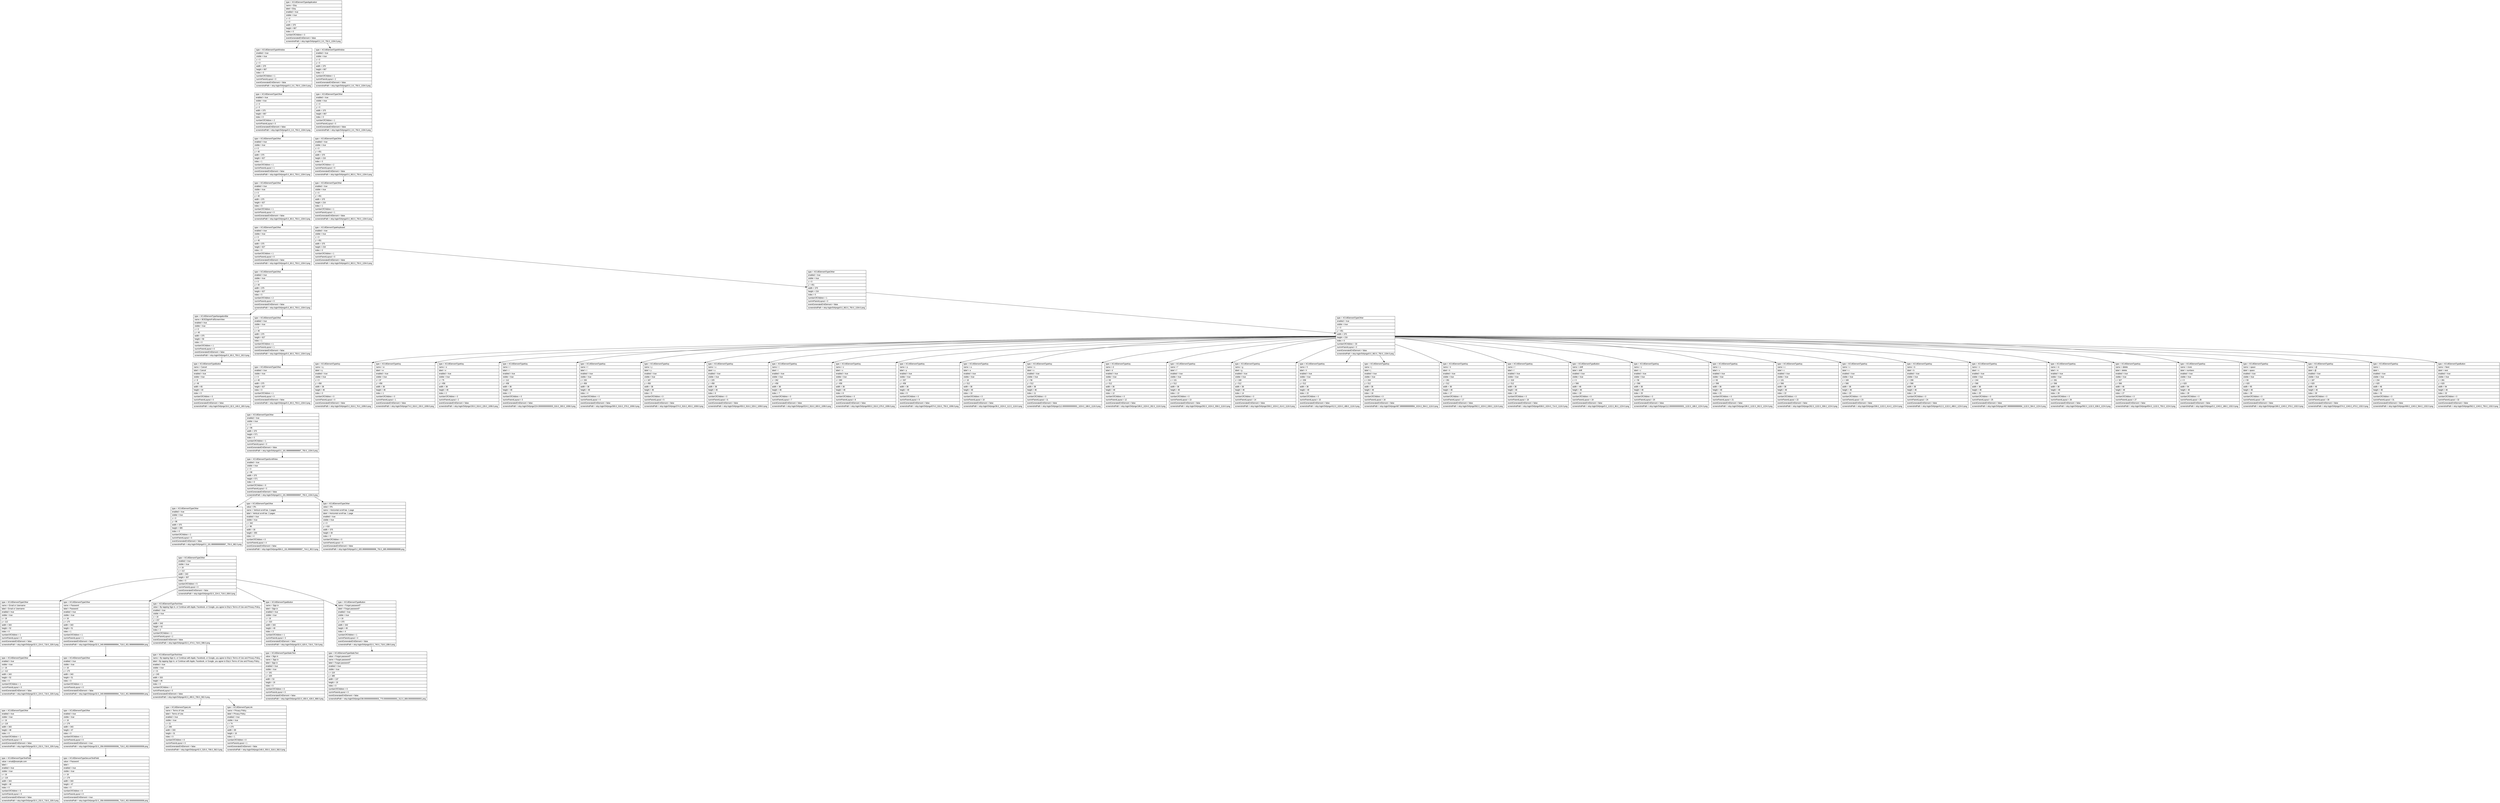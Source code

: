 digraph Layout {

	node [shape=record fontname=Arial];

	0	[label="{type = XCUIElementTypeApplication\l|name = Etsy\l|label = Etsy\l|enabled = true\l|visible = true\l|x = 0\l|y = 0\l|width = 375\l|height = 667\l|index = 0\l|numberOfChildren = 3\l|eventGeneratedOnElement = false \l|screenshotPath = etsy-login/S4/pngs/0.0_0.0_750.0_1334.0.png\l}"]
	1	[label="{type = XCUIElementTypeWindow\l|enabled = true\l|visible = true\l|x = 0\l|y = 0\l|width = 375\l|height = 667\l|index = 0\l|numberOfChildren = 1\l|numInParentLayout = 0\l|eventGeneratedOnElement = false \l|screenshotPath = etsy-login/S4/pngs/0.0_0.0_750.0_1334.0.png\l}"]
	2	[label="{type = XCUIElementTypeWindow\l|enabled = true\l|visible = true\l|x = 0\l|y = 0\l|width = 375\l|height = 667\l|index = 2\l|numberOfChildren = 1\l|numInParentLayout = 2\l|eventGeneratedOnElement = false \l|screenshotPath = etsy-login/S4/pngs/0.0_0.0_750.0_1334.0.png\l}"]
	3	[label="{type = XCUIElementTypeOther\l|enabled = true\l|visible = true\l|x = 0\l|y = 0\l|width = 375\l|height = 667\l|index = 0\l|numberOfChildren = 2\l|numInParentLayout = 0\l|eventGeneratedOnElement = false \l|screenshotPath = etsy-login/S4/pngs/0.0_0.0_750.0_1334.0.png\l}"]
	4	[label="{type = XCUIElementTypeOther\l|enabled = true\l|visible = true\l|x = 0\l|y = 0\l|width = 375\l|height = 667\l|index = 0\l|numberOfChildren = 1\l|numInParentLayout = 0\l|eventGeneratedOnElement = false \l|screenshotPath = etsy-login/S4/pngs/0.0_0.0_750.0_1334.0.png\l}"]
	5	[label="{type = XCUIElementTypeOther\l|enabled = true\l|visible = true\l|x = 0\l|y = 40\l|width = 375\l|height = 627\l|index = 1\l|numberOfChildren = 1\l|numInParentLayout = 1\l|eventGeneratedOnElement = false \l|screenshotPath = etsy-login/S4/pngs/0.0_80.0_750.0_1334.0.png\l}"]
	6	[label="{type = XCUIElementTypeOther\l|enabled = true\l|visible = true\l|x = 0\l|y = 451\l|width = 375\l|height = 216\l|index = 0\l|numberOfChildren = 2\l|numInParentLayout = 0\l|eventGeneratedOnElement = false \l|screenshotPath = etsy-login/S4/pngs/0.0_902.0_750.0_1334.0.png\l}"]
	7	[label="{type = XCUIElementTypeOther\l|enabled = true\l|visible = true\l|x = 0\l|y = 40\l|width = 375\l|height = 627\l|index = 0\l|numberOfChildren = 1\l|numInParentLayout = 0\l|eventGeneratedOnElement = false \l|screenshotPath = etsy-login/S4/pngs/0.0_80.0_750.0_1334.0.png\l}"]
	8	[label="{type = XCUIElementTypeOther\l|enabled = true\l|visible = true\l|x = 0\l|y = 451\l|width = 375\l|height = 216\l|index = 1\l|numberOfChildren = 1\l|numInParentLayout = 1\l|eventGeneratedOnElement = false \l|screenshotPath = etsy-login/S4/pngs/0.0_902.0_750.0_1334.0.png\l}"]
	9	[label="{type = XCUIElementTypeOther\l|enabled = true\l|visible = true\l|x = 0\l|y = 40\l|width = 375\l|height = 627\l|index = 0\l|numberOfChildren = 1\l|numInParentLayout = 0\l|eventGeneratedOnElement = false \l|screenshotPath = etsy-login/S4/pngs/0.0_80.0_750.0_1334.0.png\l}"]
	10	[label="{type = XCUIElementTypeKeyboard\l|enabled = true\l|visible = true\l|x = 0\l|y = 451\l|width = 375\l|height = 216\l|index = 0\l|numberOfChildren = 1\l|numInParentLayout = 0\l|eventGeneratedOnElement = false \l|screenshotPath = etsy-login/S4/pngs/0.0_902.0_750.0_1334.0.png\l}"]
	11	[label="{type = XCUIElementTypeOther\l|enabled = true\l|visible = true\l|x = 0\l|y = 40\l|width = 375\l|height = 627\l|index = 0\l|numberOfChildren = 2\l|numInParentLayout = 0\l|eventGeneratedOnElement = false \l|screenshotPath = etsy-login/S4/pngs/0.0_80.0_750.0_1334.0.png\l}"]
	12	[label="{type = XCUIElementTypeOther\l|enabled = true\l|visible = true\l|x = 0\l|y = 451\l|width = 375\l|height = 216\l|index = 0\l|numberOfChildren = 1\l|numInParentLayout = 0\l|eventGeneratedOnElement = false \l|screenshotPath = etsy-login/S4/pngs/0.0_902.0_750.0_1334.0.png\l}"]
	13	[label="{type = XCUIElementTypeNavigationBar\l|name = BOESignInFullScreenView\l|enabled = true\l|visible = true\l|x = 0\l|y = 40\l|width = 375\l|height = 56\l|index = 0\l|numberOfChildren = 1\l|numInParentLayout = 0\l|eventGeneratedOnElement = false \l|screenshotPath = etsy-login/S4/pngs/0.0_80.0_750.0_192.0.png\l}"]
	14	[label="{type = XCUIElementTypeOther\l|enabled = true\l|visible = true\l|x = 0\l|y = 40\l|width = 375\l|height = 627\l|index = 1\l|numberOfChildren = 1\l|numInParentLayout = 1\l|eventGeneratedOnElement = false \l|screenshotPath = etsy-login/S4/pngs/0.0_80.0_750.0_1334.0.png\l}"]
	15	[label="{type = XCUIElementTypeOther\l|enabled = true\l|visible = true\l|x = 0\l|y = 451\l|width = 375\l|height = 216\l|index = 0\l|numberOfChildren = 33\l|numInParentLayout = 0\l|eventGeneratedOnElement = false \l|screenshotPath = etsy-login/S4/pngs/0.0_902.0_750.0_1334.0.png\l}"]
	16	[label="{type = XCUIElementTypeButton\l|name = Cancel\l|label = Cancel\l|enabled = true\l|visible = true\l|x = 8\l|y = 46\l|width = 65\l|height = 44\l|index = 0\l|numberOfChildren = 0\l|numInParentLayout = 0\l|eventGeneratedOnElement = false \l|screenshotPath = etsy-login/S4/pngs/16.0_92.0_146.0_180.0.png\l}"]
	17	[label="{type = XCUIElementTypeOther\l|enabled = true\l|visible = true\l|x = 0\l|y = 40\l|width = 375\l|height = 627\l|index = 0\l|numberOfChildren = 1\l|numInParentLayout = 0\l|eventGeneratedOnElement = false \l|screenshotPath = etsy-login/S4/pngs/0.0_80.0_750.0_1334.0.png\l}"]
	18	[label="{type = XCUIElementTypeKey\l|name = q\l|label = q\l|enabled = true\l|visible = true\l|x = 0\l|y = 458\l|width = 38\l|height = 46\l|index = 0\l|numberOfChildren = 0\l|numInParentLayout = 0\l|eventGeneratedOnElement = false \l|screenshotPath = etsy-login/S4/pngs/0.0_916.0_76.0_1008.0.png\l}"]
	19	[label="{type = XCUIElementTypeKey\l|name = w\l|label = w\l|enabled = true\l|visible = true\l|x = 37\l|y = 458\l|width = 38\l|height = 46\l|index = 1\l|numberOfChildren = 0\l|numInParentLayout = 1\l|eventGeneratedOnElement = false \l|screenshotPath = etsy-login/S4/pngs/74.0_916.0_150.0_1008.0.png\l}"]
	20	[label="{type = XCUIElementTypeKey\l|name = e\l|label = e\l|enabled = true\l|visible = true\l|x = 75\l|y = 458\l|width = 38\l|height = 46\l|index = 2\l|numberOfChildren = 0\l|numInParentLayout = 2\l|eventGeneratedOnElement = false \l|screenshotPath = etsy-login/S4/pngs/150.0_916.0_226.0_1008.0.png\l}"]
	21	[label="{type = XCUIElementTypeKey\l|name = r\l|label = r\l|enabled = true\l|visible = true\l|x = 112\l|y = 458\l|width = 38\l|height = 46\l|index = 3\l|numberOfChildren = 0\l|numInParentLayout = 3\l|eventGeneratedOnElement = false \l|screenshotPath = etsy-login/S4/pngs/224.00000000000003_916.0_300.0_1008.0.png\l}"]
	22	[label="{type = XCUIElementTypeKey\l|name = t\l|label = t\l|enabled = true\l|visible = true\l|x = 150\l|y = 458\l|width = 38\l|height = 46\l|index = 4\l|numberOfChildren = 0\l|numInParentLayout = 4\l|eventGeneratedOnElement = false \l|screenshotPath = etsy-login/S4/pngs/300.0_916.0_376.0_1008.0.png\l}"]
	23	[label="{type = XCUIElementTypeKey\l|name = y\l|label = y\l|enabled = true\l|visible = true\l|x = 187\l|y = 458\l|width = 38\l|height = 46\l|index = 5\l|numberOfChildren = 0\l|numInParentLayout = 5\l|eventGeneratedOnElement = false \l|screenshotPath = etsy-login/S4/pngs/374.0_916.0_450.0_1008.0.png\l}"]
	24	[label="{type = XCUIElementTypeKey\l|name = u\l|label = u\l|enabled = true\l|visible = true\l|x = 225\l|y = 458\l|width = 38\l|height = 46\l|index = 6\l|numberOfChildren = 0\l|numInParentLayout = 6\l|eventGeneratedOnElement = false \l|screenshotPath = etsy-login/S4/pngs/450.0_916.0_526.0_1008.0.png\l}"]
	25	[label="{type = XCUIElementTypeKey\l|name = i\l|label = i\l|enabled = true\l|visible = true\l|x = 262\l|y = 458\l|width = 38\l|height = 46\l|index = 7\l|numberOfChildren = 0\l|numInParentLayout = 7\l|eventGeneratedOnElement = false \l|screenshotPath = etsy-login/S4/pngs/524.0_916.0_600.0_1008.0.png\l}"]
	26	[label="{type = XCUIElementTypeKey\l|name = o\l|label = o\l|enabled = true\l|visible = true\l|x = 300\l|y = 458\l|width = 38\l|height = 46\l|index = 8\l|numberOfChildren = 0\l|numInParentLayout = 8\l|eventGeneratedOnElement = false \l|screenshotPath = etsy-login/S4/pngs/600.0_916.0_676.0_1008.0.png\l}"]
	27	[label="{type = XCUIElementTypeKey\l|name = p\l|label = p\l|enabled = true\l|visible = true\l|x = 337\l|y = 458\l|width = 38\l|height = 46\l|index = 9\l|numberOfChildren = 0\l|numInParentLayout = 9\l|eventGeneratedOnElement = false \l|screenshotPath = etsy-login/S4/pngs/674.0_916.0_750.0_1008.0.png\l}"]
	28	[label="{type = XCUIElementTypeKey\l|name = a\l|label = a\l|enabled = true\l|visible = true\l|x = 18\l|y = 512\l|width = 38\l|height = 46\l|index = 10\l|numberOfChildren = 0\l|numInParentLayout = 10\l|eventGeneratedOnElement = false \l|screenshotPath = etsy-login/S4/pngs/36.0_1024.0_112.0_1116.0.png\l}"]
	29	[label="{type = XCUIElementTypeKey\l|name = s\l|label = s\l|enabled = true\l|visible = true\l|x = 56\l|y = 512\l|width = 38\l|height = 46\l|index = 11\l|numberOfChildren = 0\l|numInParentLayout = 11\l|eventGeneratedOnElement = false \l|screenshotPath = etsy-login/S4/pngs/112.00000000000001_1024.0_188.0_1116.0.png\l}"]
	30	[label="{type = XCUIElementTypeKey\l|name = d\l|label = d\l|enabled = true\l|visible = true\l|x = 93\l|y = 512\l|width = 38\l|height = 46\l|index = 12\l|numberOfChildren = 0\l|numInParentLayout = 12\l|eventGeneratedOnElement = false \l|screenshotPath = etsy-login/S4/pngs/186.0_1024.0_262.0_1116.0.png\l}"]
	31	[label="{type = XCUIElementTypeKey\l|name = f\l|label = f\l|enabled = true\l|visible = true\l|x = 131\l|y = 512\l|width = 38\l|height = 46\l|index = 13\l|numberOfChildren = 0\l|numInParentLayout = 13\l|eventGeneratedOnElement = false \l|screenshotPath = etsy-login/S4/pngs/262.0_1024.0_338.0_1116.0.png\l}"]
	32	[label="{type = XCUIElementTypeKey\l|name = g\l|label = g\l|enabled = true\l|visible = true\l|x = 169\l|y = 512\l|width = 38\l|height = 46\l|index = 14\l|numberOfChildren = 0\l|numInParentLayout = 14\l|eventGeneratedOnElement = false \l|screenshotPath = etsy-login/S4/pngs/338.0_1024.0_414.0_1116.0.png\l}"]
	33	[label="{type = XCUIElementTypeKey\l|name = h\l|label = h\l|enabled = true\l|visible = true\l|x = 206\l|y = 512\l|width = 38\l|height = 46\l|index = 15\l|numberOfChildren = 0\l|numInParentLayout = 15\l|eventGeneratedOnElement = false \l|screenshotPath = etsy-login/S4/pngs/412.0_1024.0_488.0_1116.0.png\l}"]
	34	[label="{type = XCUIElementTypeKey\l|name = j\l|label = j\l|enabled = true\l|visible = true\l|x = 244\l|y = 512\l|width = 38\l|height = 46\l|index = 16\l|numberOfChildren = 0\l|numInParentLayout = 16\l|eventGeneratedOnElement = false \l|screenshotPath = etsy-login/S4/pngs/487.99999999999994_1024.0_564.0_1116.0.png\l}"]
	35	[label="{type = XCUIElementTypeKey\l|name = k\l|label = k\l|enabled = true\l|visible = true\l|x = 281\l|y = 512\l|width = 38\l|height = 46\l|index = 17\l|numberOfChildren = 0\l|numInParentLayout = 17\l|eventGeneratedOnElement = false \l|screenshotPath = etsy-login/S4/pngs/562.0_1024.0_638.0_1116.0.png\l}"]
	36	[label="{type = XCUIElementTypeKey\l|name = l\l|label = l\l|enabled = true\l|visible = true\l|x = 319\l|y = 512\l|width = 38\l|height = 46\l|index = 18\l|numberOfChildren = 0\l|numInParentLayout = 18\l|eventGeneratedOnElement = false \l|screenshotPath = etsy-login/S4/pngs/638.0_1024.0_714.0_1116.0.png\l}"]
	37	[label="{type = XCUIElementTypeButton\l|name = shift\l|label = shift\l|enabled = true\l|visible = true\l|x = 0\l|y = 566\l|width = 48\l|height = 46\l|index = 19\l|numberOfChildren = 0\l|numInParentLayout = 19\l|eventGeneratedOnElement = false \l|screenshotPath = etsy-login/S4/pngs/0.0_1132.0_96.0_1224.0.png\l}"]
	38	[label="{type = XCUIElementTypeKey\l|name = z\l|label = z\l|enabled = true\l|visible = true\l|x = 56\l|y = 566\l|width = 38\l|height = 46\l|index = 20\l|numberOfChildren = 0\l|numInParentLayout = 20\l|eventGeneratedOnElement = false \l|screenshotPath = etsy-login/S4/pngs/112.00000000000001_1132.0_188.0_1224.0.png\l}"]
	39	[label="{type = XCUIElementTypeKey\l|name = x\l|label = x\l|enabled = true\l|visible = true\l|x = 93\l|y = 566\l|width = 38\l|height = 46\l|index = 21\l|numberOfChildren = 0\l|numInParentLayout = 21\l|eventGeneratedOnElement = false \l|screenshotPath = etsy-login/S4/pngs/186.0_1132.0_262.0_1224.0.png\l}"]
	40	[label="{type = XCUIElementTypeKey\l|name = c\l|label = c\l|enabled = true\l|visible = true\l|x = 131\l|y = 566\l|width = 38\l|height = 46\l|index = 22\l|numberOfChildren = 0\l|numInParentLayout = 22\l|eventGeneratedOnElement = false \l|screenshotPath = etsy-login/S4/pngs/262.0_1132.0_338.0_1224.0.png\l}"]
	41	[label="{type = XCUIElementTypeKey\l|name = v\l|label = v\l|enabled = true\l|visible = true\l|x = 169\l|y = 566\l|width = 38\l|height = 46\l|index = 23\l|numberOfChildren = 0\l|numInParentLayout = 23\l|eventGeneratedOnElement = false \l|screenshotPath = etsy-login/S4/pngs/338.0_1132.0_414.0_1224.0.png\l}"]
	42	[label="{type = XCUIElementTypeKey\l|name = b\l|label = b\l|enabled = true\l|visible = true\l|x = 206\l|y = 566\l|width = 38\l|height = 46\l|index = 24\l|numberOfChildren = 0\l|numInParentLayout = 24\l|eventGeneratedOnElement = false \l|screenshotPath = etsy-login/S4/pngs/412.0_1132.0_488.0_1224.0.png\l}"]
	43	[label="{type = XCUIElementTypeKey\l|name = n\l|label = n\l|enabled = true\l|visible = true\l|x = 244\l|y = 566\l|width = 38\l|height = 46\l|index = 25\l|numberOfChildren = 0\l|numInParentLayout = 25\l|eventGeneratedOnElement = false \l|screenshotPath = etsy-login/S4/pngs/487.99999999999994_1132.0_564.0_1224.0.png\l}"]
	44	[label="{type = XCUIElementTypeKey\l|name = m\l|label = m\l|enabled = true\l|visible = true\l|x = 281\l|y = 566\l|width = 38\l|height = 46\l|index = 26\l|numberOfChildren = 0\l|numInParentLayout = 26\l|eventGeneratedOnElement = false \l|screenshotPath = etsy-login/S4/pngs/562.0_1132.0_638.0_1224.0.png\l}"]
	45	[label="{type = XCUIElementTypeKey\l|name = delete\l|label = delete\l|enabled = true\l|visible = true\l|x = 327\l|y = 566\l|width = 48\l|height = 46\l|index = 27\l|numberOfChildren = 0\l|numInParentLayout = 27\l|eventGeneratedOnElement = false \l|screenshotPath = etsy-login/S4/pngs/654.0_1132.0_750.0_1224.0.png\l}"]
	46	[label="{type = XCUIElementTypeKey\l|name = more\l|label = numbers\l|enabled = true\l|visible = true\l|x = 0\l|y = 620\l|width = 94\l|height = 46\l|index = 28\l|numberOfChildren = 0\l|numInParentLayout = 28\l|eventGeneratedOnElement = false \l|screenshotPath = etsy-login/S4/pngs/0.0_1240.0_188.0_1332.0.png\l}"]
	47	[label="{type = XCUIElementTypeKey\l|name = space\l|label = space\l|enabled = true\l|visible = true\l|x = 93\l|y = 620\l|width = 95\l|height = 46\l|index = 29\l|numberOfChildren = 0\l|numInParentLayout = 29\l|eventGeneratedOnElement = false \l|screenshotPath = etsy-login/S4/pngs/186.0_1240.0_376.0_1332.0.png\l}"]
	48	[label="{type = XCUIElementTypeKey\l|name = @\l|label = @\l|enabled = true\l|visible = true\l|x = 187\l|y = 620\l|width = 48\l|height = 46\l|index = 30\l|numberOfChildren = 0\l|numInParentLayout = 30\l|eventGeneratedOnElement = false \l|screenshotPath = etsy-login/S4/pngs/374.0_1240.0_470.0_1332.0.png\l}"]
	49	[label="{type = XCUIElementTypeKey\l|name = .\l|label = .\l|enabled = true\l|visible = true\l|x = 234\l|y = 620\l|width = 48\l|height = 46\l|index = 31\l|numberOfChildren = 0\l|numInParentLayout = 31\l|eventGeneratedOnElement = false \l|screenshotPath = etsy-login/S4/pngs/468.0_1240.0_564.0_1332.0.png\l}"]
	50	[label="{type = XCUIElementTypeButton\l|name = Next:\l|label = next\l|enabled = true\l|visible = true\l|x = 281\l|y = 620\l|width = 94\l|height = 46\l|index = 32\l|numberOfChildren = 0\l|numInParentLayout = 32\l|eventGeneratedOnElement = false \l|screenshotPath = etsy-login/S4/pngs/562.0_1240.0_750.0_1332.0.png\l}"]
	51	[label="{type = XCUIElementTypeOther\l|enabled = true\l|visible = true\l|x = 0\l|y = 96\l|width = 375\l|height = 571\l|index = 0\l|numberOfChildren = 1\l|numInParentLayout = 0\l|eventGeneratedOnElement = false \l|screenshotPath = etsy-login/S4/pngs/0.0_191.99999999999997_750.0_1334.0.png\l}"]
	52	[label="{type = XCUIElementTypeScrollView\l|enabled = true\l|visible = true\l|x = 0\l|y = 96\l|width = 375\l|height = 571\l|index = 0\l|numberOfChildren = 6\l|numInParentLayout = 0\l|eventGeneratedOnElement = false \l|screenshotPath = etsy-login/S4/pngs/0.0_191.99999999999997_750.0_1334.0.png\l}"]
	53	[label="{type = XCUIElementTypeOther\l|enabled = true\l|visible = true\l|x = 0\l|y = 96\l|width = 375\l|height = 395\l|index = 0\l|numberOfChildren = 2\l|numInParentLayout = 0\l|eventGeneratedOnElement = false \l|screenshotPath = etsy-login/S4/pngs/0.0_191.99999999999997_750.0_982.0.png\l}"]
	54	[label="{type = XCUIElementTypeOther\l|value = 0%\l|name = Vertical scroll bar, 2 pages\l|label = Vertical scroll bar, 2 pages\l|enabled = true\l|visible = true\l|x = 342\l|y = 96\l|width = 30\l|height = 355\l|index = 4\l|numberOfChildren = 0\l|numInParentLayout = 4\l|eventGeneratedOnElement = false \l|screenshotPath = etsy-login/S4/pngs/684.0_191.99999999999997_744.0_902.0.png\l}"]
	55	[label="{type = XCUIElementTypeOther\l|value = 0%\l|name = Horizontal scroll bar, 1 page\l|label = Horizontal scroll bar, 1 page\l|enabled = true\l|visible = true\l|x = 0\l|y = 418\l|width = 375\l|height = 30\l|index = 5\l|numberOfChildren = 0\l|numInParentLayout = 5\l|eventGeneratedOnElement = false \l|screenshotPath = etsy-login/S4/pngs/0.0_835.9999999999999_750.0_895.9999999999999.png\l}"]
	56	[label="{type = XCUIElementTypeOther\l|enabled = true\l|visible = true\l|x = 16\l|y = 112\l|width = 343\l|height = 307\l|index = 0\l|numberOfChildren = 5\l|numInParentLayout = 0\l|eventGeneratedOnElement = false \l|screenshotPath = etsy-login/S4/pngs/32.0_224.0_718.0_838.0.png\l}"]
	57	[label="{type = XCUIElementTypeOther\l|name = Email or Username\l|label = Email or Username\l|enabled = true\l|visible = true\l|x = 16\l|y = 112\l|width = 343\l|height = 52\l|index = 0\l|numberOfChildren = 1\l|numInParentLayout = 0\l|eventGeneratedOnElement = false \l|screenshotPath = etsy-login/S4/pngs/32.0_224.0_718.0_328.0.png\l}"]
	58	[label="{type = XCUIElementTypeOther\l|name = Password\l|label = Password\l|enabled = true\l|visible = true\l|x = 16\l|y = 175\l|width = 343\l|height = 51\l|index = 1\l|numberOfChildren = 1\l|numInParentLayout = 1\l|eventGeneratedOnElement = false \l|screenshotPath = etsy-login/S4/pngs/32.0_349.99999999999994_718.0_451.99999999999994.png\l}"]
	59	[label="{type = XCUIElementTypeTextView\l|value = By tapping Sign in, or Continue with Apple, Facebook, or Google, you agree to Etsy's Terms of Use and Privacy Policy.\l|enabled = true\l|visible = true\l|x = 16\l|y = 237\l|width = 343\l|height = 62\l|index = 2\l|numberOfChildren = 1\l|numInParentLayout = 2\l|eventGeneratedOnElement = false \l|screenshotPath = etsy-login/S4/pngs/32.0_474.0_718.0_598.0.png\l}"]
	60	[label="{type = XCUIElementTypeButton\l|name = Sign in\l|label = Sign in\l|enabled = true\l|visible = true\l|x = 16\l|y = 310\l|width = 343\l|height = 49\l|index = 3\l|numberOfChildren = 1\l|numInParentLayout = 3\l|eventGeneratedOnElement = false \l|screenshotPath = etsy-login/S4/pngs/32.0_620.0_718.0_718.0.png\l}"]
	61	[label="{type = XCUIElementTypeButton\l|name = Forgot password?\l|label = Forgot password?\l|enabled = true\l|visible = true\l|x = 16\l|y = 370\l|width = 343\l|height = 49\l|index = 4\l|numberOfChildren = 1\l|numInParentLayout = 4\l|eventGeneratedOnElement = false \l|screenshotPath = etsy-login/S4/pngs/32.0_740.0_718.0_838.0.png\l}"]
	62	[label="{type = XCUIElementTypeOther\l|enabled = true\l|visible = true\l|x = 16\l|y = 112\l|width = 343\l|height = 52\l|index = 0\l|numberOfChildren = 1\l|numInParentLayout = 0\l|eventGeneratedOnElement = false \l|screenshotPath = etsy-login/S4/pngs/32.0_224.0_718.0_328.0.png\l}"]
	63	[label="{type = XCUIElementTypeOther\l|enabled = true\l|visible = true\l|x = 16\l|y = 175\l|width = 343\l|height = 51\l|index = 0\l|numberOfChildren = 1\l|numInParentLayout = 0\l|eventGeneratedOnElement = false \l|screenshotPath = etsy-login/S4/pngs/32.0_349.99999999999994_718.0_451.99999999999994.png\l}"]
	64	[label="{type = XCUIElementTypeTextView\l|name = By tapping Sign in, or Continue with Apple, Facebook, or Google, you agree to Etsy's Terms of Use and Privacy Policy.\l|label = By tapping Sign in, or Continue with Apple, Facebook, or Google, you agree to Etsy's Terms of Use and Privacy Policy.\l|enabled = true\l|visible = true\l|x = 21\l|y = 245\l|width = 333\l|height = 46\l|index = 0\l|numberOfChildren = 2\l|numInParentLayout = 0\l|eventGeneratedOnElement = false \l|screenshotPath = etsy-login/S4/pngs/42.0_490.0_708.0_582.0.png\l}"]
	65	[label="{type = XCUIElementTypeStaticText\l|value = Sign in\l|name = Sign in\l|label = Sign in\l|enabled = true\l|visible = true\l|x = 161\l|y = 325\l|width = 53\l|height = 19\l|index = 0\l|numberOfChildren = 0\l|numInParentLayout = 0\l|eventGeneratedOnElement = false \l|screenshotPath = etsy-login/S4/pngs/322.0_650.0_428.0_688.0.png\l}"]
	66	[label="{type = XCUIElementTypeStaticText\l|value = Forgot password?\l|name = Forgot password?\l|label = Forgot password?\l|enabled = true\l|visible = true\l|x = 119\l|y = 385\l|width = 137\l|height = 19\l|index = 0\l|numberOfChildren = 0\l|numInParentLayout = 0\l|eventGeneratedOnElement = false \l|screenshotPath = etsy-login/S4/pngs/238.00000000000003_770.0000000000001_512.0_808.0000000000001.png\l}"]
	67	[label="{type = XCUIElementTypeOther\l|enabled = true\l|visible = true\l|x = 16\l|y = 116\l|width = 343\l|height = 48\l|index = 0\l|numberOfChildren = 1\l|numInParentLayout = 0\l|eventGeneratedOnElement = false \l|screenshotPath = etsy-login/S4/pngs/32.0_232.0_718.0_328.0.png\l}"]
	68	[label="{type = XCUIElementTypeOther\l|enabled = true\l|visible = true\l|x = 16\l|y = 179\l|width = 343\l|height = 47\l|index = 0\l|numberOfChildren = 1\l|numInParentLayout = 0\l|eventGeneratedOnElement = true \l|screenshotPath = etsy-login/S4/pngs/32.0_358.00000000000006_718.0_452.00000000000006.png\l}"]
	69	[label="{type = XCUIElementTypeLink\l|name = Terms of Use\l|label = Terms of Use\l|enabled = true\l|visible = true\l|x = 21\l|y = 260\l|width = 333\l|height = 31\l|index = 0\l|numberOfChildren = 0\l|numInParentLayout = 0\l|eventGeneratedOnElement = false \l|screenshotPath = etsy-login/S4/pngs/42.0_520.0_708.0_582.0.png\l}"]
	70	[label="{type = XCUIElementTypeLink\l|name = Privacy Policy\l|label = Privacy Policy\l|enabled = true\l|visible = true\l|x = 74\l|y = 275\l|width = 85\l|height = 16\l|index = 1\l|numberOfChildren = 0\l|numInParentLayout = 1\l|eventGeneratedOnElement = false \l|screenshotPath = etsy-login/S4/pngs/148.0_550.0_318.0_582.0.png\l}"]
	71	[label="{type = XCUIElementTypeTextField\l|value = email@example.com\l|label = \l|enabled = true\l|visible = true\l|x = 16\l|y = 116\l|width = 343\l|height = 48\l|index = 0\l|numberOfChildren = 0\l|numInParentLayout = 0\l|eventGeneratedOnElement = false \l|screenshotPath = etsy-login/S4/pngs/32.0_232.0_718.0_328.0.png\l}"]
	72	[label="{type = XCUIElementTypeSecureTextField\l|value = Password\l|label = \l|enabled = true\l|visible = true\l|x = 16\l|y = 179\l|width = 343\l|height = 47\l|index = 0\l|numberOfChildren = 0\l|numInParentLayout = 0\l|eventGeneratedOnElement = true \l|screenshotPath = etsy-login/S4/pngs/32.0_358.00000000000006_718.0_452.00000000000006.png\l}"]


	0 -> 1
	0 -> 2
	1 -> 3
	2 -> 4
	3 -> 5
	4 -> 6
	5 -> 7
	6 -> 8
	7 -> 9
	8 -> 10
	9 -> 11
	10 -> 12
	11 -> 13
	11 -> 14
	12 -> 15
	13 -> 16
	14 -> 17
	15 -> 18
	15 -> 19
	15 -> 20
	15 -> 21
	15 -> 22
	15 -> 23
	15 -> 24
	15 -> 25
	15 -> 26
	15 -> 27
	15 -> 28
	15 -> 29
	15 -> 30
	15 -> 31
	15 -> 32
	15 -> 33
	15 -> 34
	15 -> 35
	15 -> 36
	15 -> 37
	15 -> 38
	15 -> 39
	15 -> 40
	15 -> 41
	15 -> 42
	15 -> 43
	15 -> 44
	15 -> 45
	15 -> 46
	15 -> 47
	15 -> 48
	15 -> 49
	15 -> 50
	17 -> 51
	51 -> 52
	52 -> 53
	52 -> 54
	52 -> 55
	53 -> 56
	56 -> 57
	56 -> 58
	56 -> 59
	56 -> 60
	56 -> 61
	57 -> 62
	58 -> 63
	59 -> 64
	60 -> 65
	61 -> 66
	62 -> 67
	63 -> 68
	64 -> 69
	64 -> 70
	67 -> 71
	68 -> 72


}